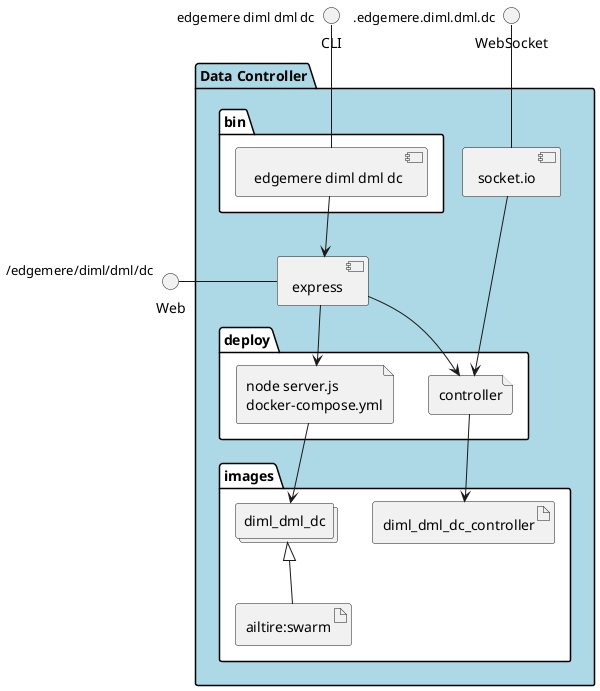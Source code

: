 @startuml
  interface CLI
  interface Web
  interface WebSocket
package "Data Controller" #lightblue {
  component express as REST
  component socket.io as socket
  folder bin #ffffff {
    component " edgemere diml dml dc" as binName
  }
  binName --> REST

  folder deploy #ffffff {
      file "node server.js\ndocker-compose.yml" as diml_dml_dc_container
      REST --> diml_dml_dc_container

  
    file "controller" as controller_container
    REST --> controller_container
    socket ---> controller_container
  
  }
  folder images #ffffff {
    collections "diml_dml_dc" as diml_dml_dcimage
    artifact "ailtire:swarm" as ailtireswarm
    diml_dml_dcimage <|-- ailtireswarm
    diml_dml_dc_container --> diml_dml_dcimage

  
      artifact diml_dml_dc_controller
      controller_container --> diml_dml_dc_controller
    
  }
}
CLI " edgemere diml dml dc" -- binName
Web "/edgemere/diml/dml/dc" - REST
WebSocket ".edgemere.diml.dml.dc" -- socket

@enduml
